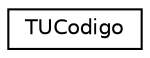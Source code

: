 digraph "Representação gráfica da hiearquia da classe"
{
 // LATEX_PDF_SIZE
  edge [fontname="Helvetica",fontsize="10",labelfontname="Helvetica",labelfontsize="10"];
  node [fontname="Helvetica",fontsize="10",shape=record];
  rankdir="LR";
  Node0 [label="TUCodigo",height=0.2,width=0.4,color="black", fillcolor="white", style="filled",URL="$classTUCodigo.html",tooltip=" "];
}

